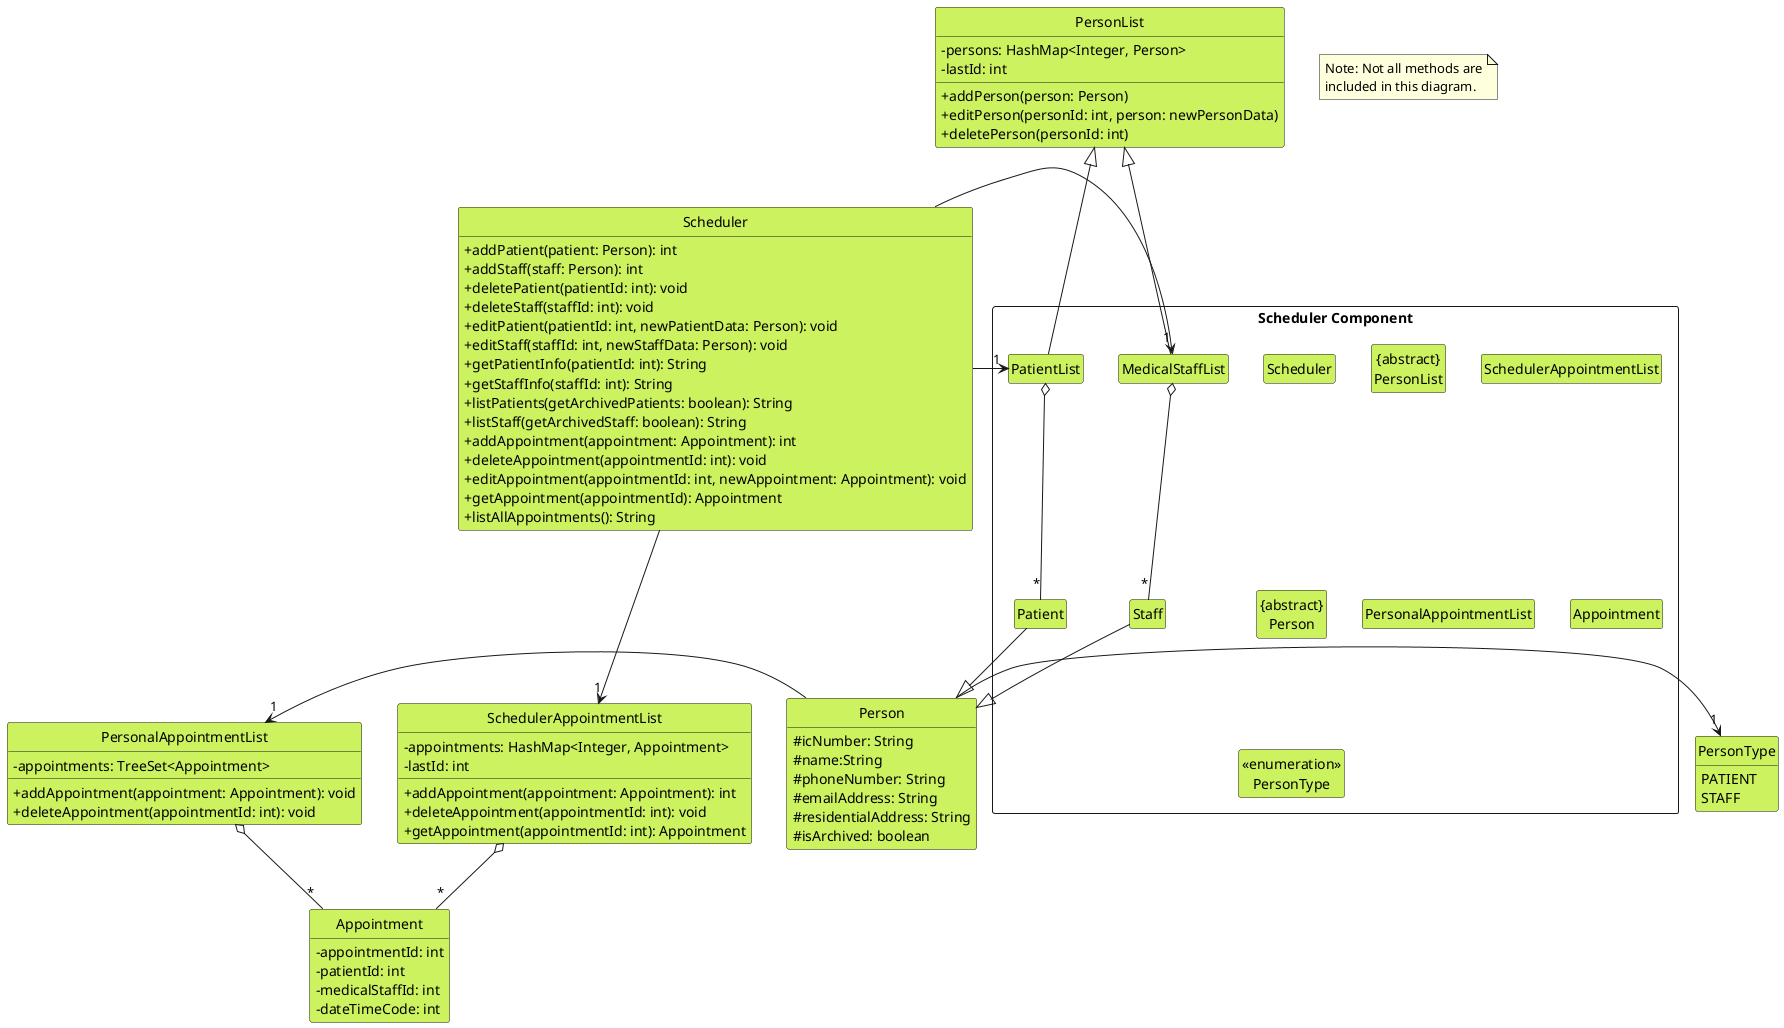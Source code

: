 @startuml
!define SCHEDULER_COLOR #CDF260

skinparam class {
    BackgroundColor SCHEDULER_COLOR
}

hide circle
hide empty members
skinparam classAttributeIconSize 0

package "Scheduler Component" <<Rectangle>> {
    class Scheduler
    class "{abstract}\nPersonList" as PersonList
    class PatientList
    class "MedicalStaffList" as StaffList
    class SchedulerAppointmentList
    class "{abstract}\nPerson" as Person
    class Patient
    class Staff
    class PersonalAppointmentList
    class Appointment
    enum "<<enumeration>>\nPersonType" as PersonType
}

class Scheduler {
    +addPatient(patient: Person): int
    +addStaff(staff: Person): int
    +deletePatient(patientId: int): void
    +deleteStaff(staffId: int): void
    +editPatient(patientId: int, newPatientData: Person): void
    +editStaff(staffId: int, newStaffData: Person): void
    +getPatientInfo(patientId: int): String
    +getStaffInfo(staffId: int): String
    +listPatients(getArchivedPatients: boolean): String
    +listStaff(getArchivedStaff: boolean): String
    +addAppointment(appointment: Appointment): int
    +deleteAppointment(appointmentId: int): void
    +editAppointment(appointmentId: int, newAppointment: Appointment): void
    +getAppointment(appointmentId): Appointment
    +listAllAppointments(): String
}

class PersonList {
    -persons: HashMap<Integer, Person>
    -lastId: int
    +addPerson(person: Person)
    +editPerson(personId: int, person: newPersonData)
    +deletePerson(personId: int)

}

class Person {
    #icNumber: String
    #name:String
    #phoneNumber: String
    #emailAddress: String
    #residentialAddress: String
    #isArchived: boolean
}

enum PersonType {
    PATIENT
    STAFF
}

class PersonalAppointmentList {
    -appointments: TreeSet<Appointment>
    +addAppointment(appointment: Appointment): void
    +deleteAppointment(appointmentId: int): void
}

class SchedulerAppointmentList {
    -appointments: HashMap<Integer, Appointment>
    -lastId: int
    +addAppointment(appointment: Appointment): int
    +deleteAppointment(appointmentId: int): void
    +getAppointment(appointmentId: int): Appointment
}

class Appointment {
    -appointmentId: int
    -patientId: int
    -medicalStaffId: int
    -dateTimeCode: int
}



PersonList <|-down- PatientList
PersonList <|-down- StaffList
Person <|-up- Patient
Person <|-up- Staff
Person -right-> "1" PersonType
Person -left-> "1" PersonalAppointmentList
PatientList o-down- "*" Patient
StaffList o-down- "*" Staff
Scheduler -right-> "1" PatientList
Scheduler -right-> "1" StaffList
Scheduler -down--> "1" SchedulerAppointmentList
PersonalAppointmentList o-down- "*" Appointment
SchedulerAppointmentList o-down- "*" Appointment


note as MethodsNote
Note: Not all methods are
included in this diagram.
end note
@enduml